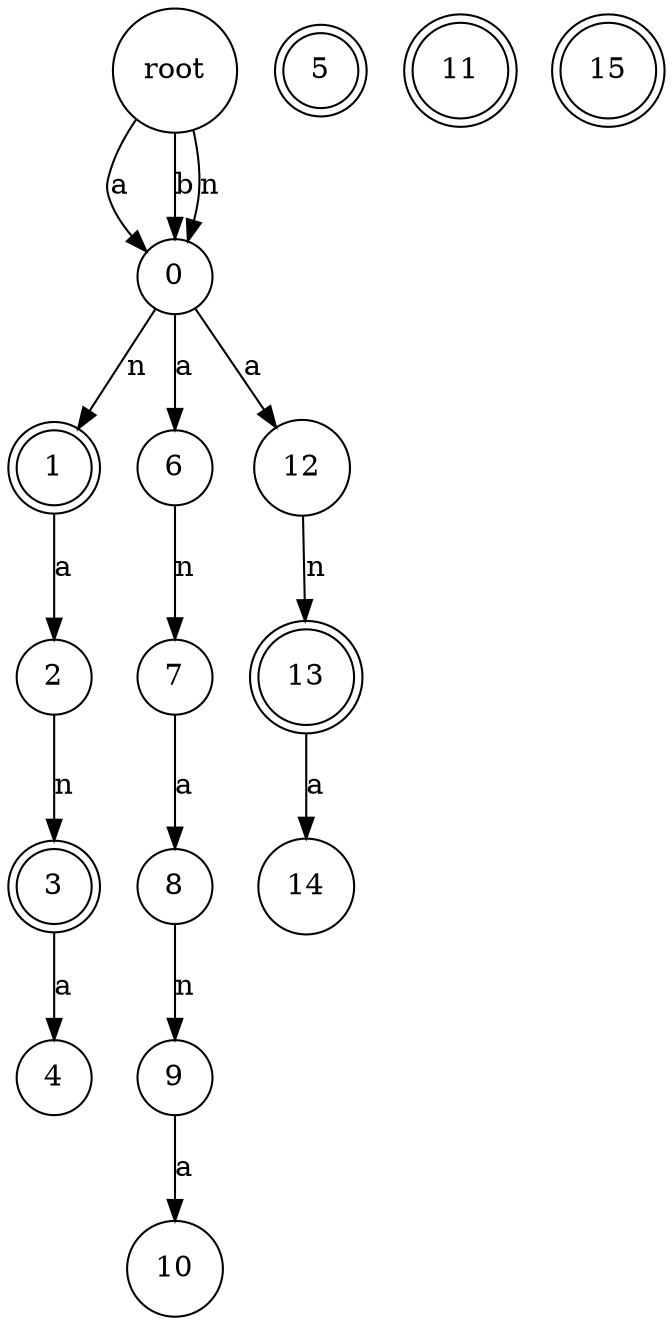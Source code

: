 digraph SuffixTree {
  node [shape=circle]
  node0 [label="0", shape=circle]
  node1 [label="1", shape=circle]
  node1 [shape=doublecircle]
  node2 [label="2", shape=circle]
  node3 [label="3", shape=circle]
  node3 [shape=doublecircle]
  node4 [label="4", shape=circle]
  node5 [label="5", shape=circle]
  node5 [shape=doublecircle]
  node3 -> node4 [label="a"]
  node2 -> node3 [label="n"]
  node1 -> node2 [label="a"]
  node0 -> node1 [label="n"]
  root -> node0 [label="a"]
  node6 [label="6", shape=circle]
  node7 [label="7", shape=circle]
  node8 [label="8", shape=circle]
  node9 [label="9", shape=circle]
  node10 [label="10", shape=circle]
  node11 [label="11", shape=circle]
  node11 [shape=doublecircle]
  node9 -> node10 [label="a"]
  node8 -> node9 [label="n"]
  node7 -> node8 [label="a"]
  node6 -> node7 [label="n"]
  node0 -> node6 [label="a"]
  root -> node0 [label="b"]
  node12 [label="12", shape=circle]
  node13 [label="13", shape=circle]
  node13 [shape=doublecircle]
  node14 [label="14", shape=circle]
  node15 [label="15", shape=circle]
  node15 [shape=doublecircle]
  node13 -> node14 [label="a"]
  node12 -> node13 [label="n"]
  node0 -> node12 [label="a"]
  root -> node0 [label="n"]
}
